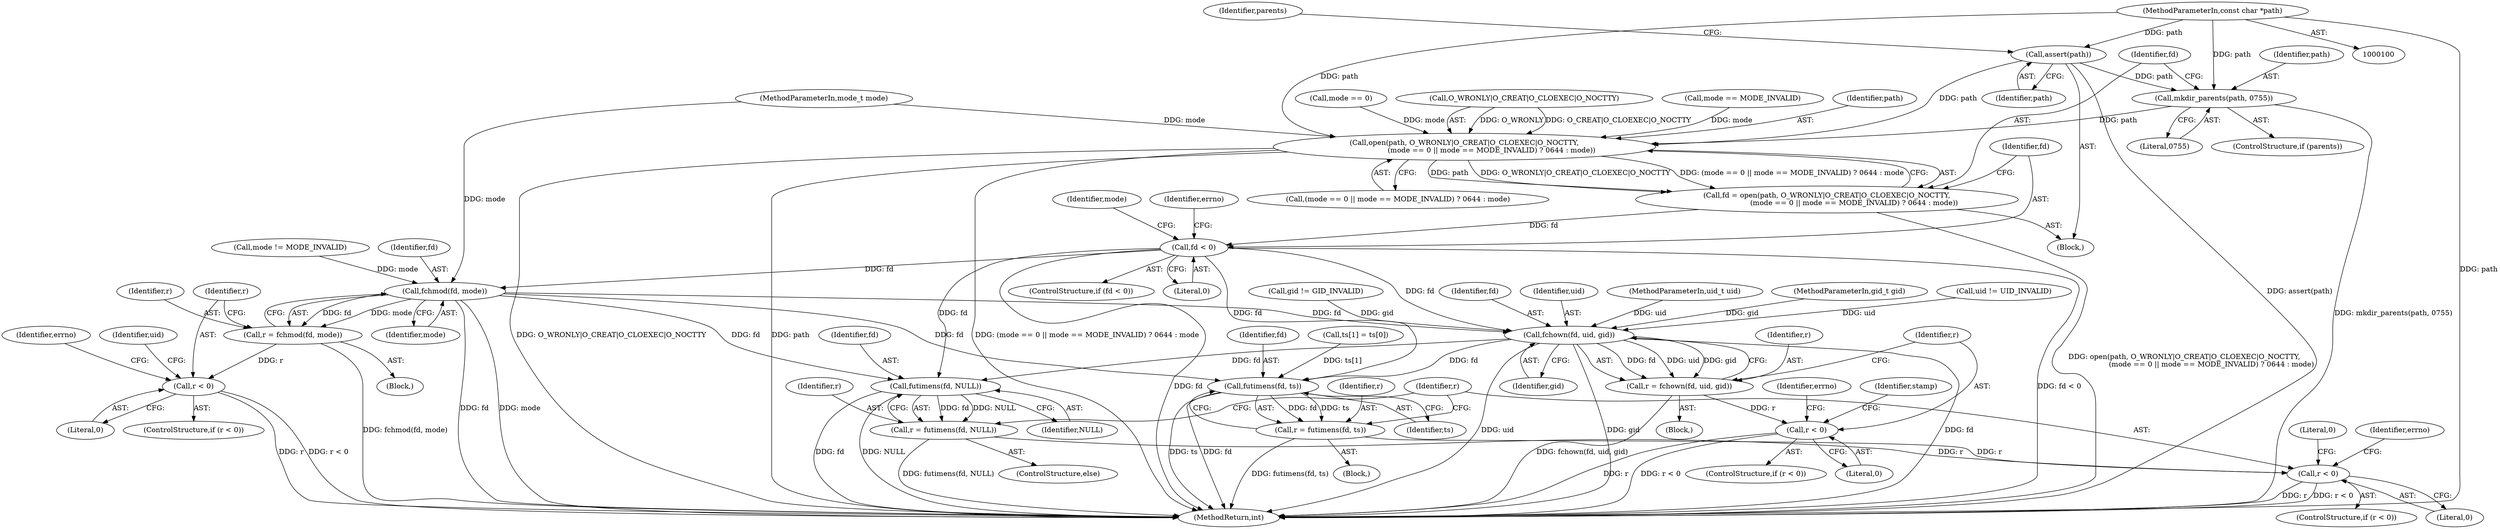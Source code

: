 digraph "0_systemd_06eeacb6fe029804f296b065b3ce91e796e1cd0e@API" {
"1000110" [label="(Call,assert(path))"];
"1000101" [label="(MethodParameterIn,const char *path)"];
"1000114" [label="(Call,mkdir_parents(path, 0755))"];
"1000119" [label="(Call,open(path, O_WRONLY|O_CREAT|O_CLOEXEC|O_NOCTTY,\n                        (mode == 0 || mode == MODE_INVALID) ? 0644 : mode))"];
"1000117" [label="(Call,fd = open(path, O_WRONLY|O_CREAT|O_CLOEXEC|O_NOCTTY,\n                        (mode == 0 || mode == MODE_INVALID) ? 0644 : mode))"];
"1000139" [label="(Call,fd < 0)"];
"1000152" [label="(Call,fchmod(fd, mode))"];
"1000150" [label="(Call,r = fchmod(fd, mode))"];
"1000156" [label="(Call,r < 0)"];
"1000173" [label="(Call,fchown(fd, uid, gid))"];
"1000171" [label="(Call,r = fchown(fd, uid, gid))"];
"1000178" [label="(Call,r < 0)"];
"1000205" [label="(Call,futimens(fd, ts))"];
"1000203" [label="(Call,r = futimens(fd, ts))"];
"1000215" [label="(Call,r < 0)"];
"1000211" [label="(Call,futimens(fd, NULL))"];
"1000209" [label="(Call,r = futimens(fd, NULL))"];
"1000158" [label="(Literal,0)"];
"1000183" [label="(Identifier,errno)"];
"1000174" [label="(Identifier,fd)"];
"1000172" [label="(Identifier,r)"];
"1000209" [label="(Call,r = futimens(fd, NULL))"];
"1000113" [label="(Identifier,parents)"];
"1000115" [label="(Identifier,path)"];
"1000106" [label="(MethodParameterIn,mode_t mode)"];
"1000175" [label="(Identifier,uid)"];
"1000212" [label="(Identifier,fd)"];
"1000178" [label="(Call,r < 0)"];
"1000211" [label="(Call,futimens(fd, NULL))"];
"1000146" [label="(Call,mode != MODE_INVALID)"];
"1000205" [label="(Call,futimens(fd, ts))"];
"1000150" [label="(Call,r = fchmod(fd, mode))"];
"1000147" [label="(Identifier,mode)"];
"1000177" [label="(ControlStructure,if (r < 0))"];
"1000144" [label="(Identifier,errno)"];
"1000179" [label="(Identifier,r)"];
"1000156" [label="(Call,r < 0)"];
"1000118" [label="(Identifier,fd)"];
"1000222" [label="(Literal,0)"];
"1000138" [label="(ControlStructure,if (fd < 0))"];
"1000141" [label="(Literal,0)"];
"1000149" [label="(Block,)"];
"1000214" [label="(ControlStructure,if (r < 0))"];
"1000130" [label="(Call,mode == 0)"];
"1000155" [label="(ControlStructure,if (r < 0))"];
"1000171" [label="(Call,r = fchown(fd, uid, gid))"];
"1000188" [label="(Block,)"];
"1000216" [label="(Identifier,r)"];
"1000104" [label="(MethodParameterIn,uid_t uid)"];
"1000151" [label="(Identifier,r)"];
"1000110" [label="(Call,assert(path))"];
"1000111" [label="(Identifier,path)"];
"1000165" [label="(Identifier,uid)"];
"1000140" [label="(Identifier,fd)"];
"1000213" [label="(Identifier,NULL)"];
"1000208" [label="(ControlStructure,else)"];
"1000223" [label="(MethodReturn,int)"];
"1000116" [label="(Literal,0755)"];
"1000107" [label="(Block,)"];
"1000121" [label="(Call,O_WRONLY|O_CREAT|O_CLOEXEC|O_NOCTTY)"];
"1000105" [label="(MethodParameterIn,gid_t gid)"];
"1000133" [label="(Call,mode == MODE_INVALID)"];
"1000152" [label="(Call,fchmod(fd, mode))"];
"1000206" [label="(Identifier,fd)"];
"1000120" [label="(Identifier,path)"];
"1000114" [label="(Call,mkdir_parents(path, 0755))"];
"1000153" [label="(Identifier,fd)"];
"1000173" [label="(Call,fchown(fd, uid, gid))"];
"1000161" [label="(Identifier,errno)"];
"1000170" [label="(Block,)"];
"1000186" [label="(Identifier,stamp)"];
"1000217" [label="(Literal,0)"];
"1000117" [label="(Call,fd = open(path, O_WRONLY|O_CREAT|O_CLOEXEC|O_NOCTTY,\n                        (mode == 0 || mode == MODE_INVALID) ? 0644 : mode))"];
"1000157" [label="(Identifier,r)"];
"1000139" [label="(Call,fd < 0)"];
"1000176" [label="(Identifier,gid)"];
"1000164" [label="(Call,uid != UID_INVALID)"];
"1000180" [label="(Literal,0)"];
"1000119" [label="(Call,open(path, O_WRONLY|O_CREAT|O_CLOEXEC|O_NOCTTY,\n                        (mode == 0 || mode == MODE_INVALID) ? 0644 : mode))"];
"1000220" [label="(Identifier,errno)"];
"1000207" [label="(Identifier,ts)"];
"1000101" [label="(MethodParameterIn,const char *path)"];
"1000196" [label="(Call,ts[1] = ts[0])"];
"1000203" [label="(Call,r = futimens(fd, ts))"];
"1000128" [label="(Call,(mode == 0 || mode == MODE_INVALID) ? 0644 : mode)"];
"1000204" [label="(Identifier,r)"];
"1000154" [label="(Identifier,mode)"];
"1000112" [label="(ControlStructure,if (parents))"];
"1000167" [label="(Call,gid != GID_INVALID)"];
"1000215" [label="(Call,r < 0)"];
"1000210" [label="(Identifier,r)"];
"1000110" -> "1000107"  [label="AST: "];
"1000110" -> "1000111"  [label="CFG: "];
"1000111" -> "1000110"  [label="AST: "];
"1000113" -> "1000110"  [label="CFG: "];
"1000110" -> "1000223"  [label="DDG: assert(path)"];
"1000101" -> "1000110"  [label="DDG: path"];
"1000110" -> "1000114"  [label="DDG: path"];
"1000110" -> "1000119"  [label="DDG: path"];
"1000101" -> "1000100"  [label="AST: "];
"1000101" -> "1000223"  [label="DDG: path"];
"1000101" -> "1000114"  [label="DDG: path"];
"1000101" -> "1000119"  [label="DDG: path"];
"1000114" -> "1000112"  [label="AST: "];
"1000114" -> "1000116"  [label="CFG: "];
"1000115" -> "1000114"  [label="AST: "];
"1000116" -> "1000114"  [label="AST: "];
"1000118" -> "1000114"  [label="CFG: "];
"1000114" -> "1000223"  [label="DDG: mkdir_parents(path, 0755)"];
"1000114" -> "1000119"  [label="DDG: path"];
"1000119" -> "1000117"  [label="AST: "];
"1000119" -> "1000128"  [label="CFG: "];
"1000120" -> "1000119"  [label="AST: "];
"1000121" -> "1000119"  [label="AST: "];
"1000128" -> "1000119"  [label="AST: "];
"1000117" -> "1000119"  [label="CFG: "];
"1000119" -> "1000223"  [label="DDG: O_WRONLY|O_CREAT|O_CLOEXEC|O_NOCTTY"];
"1000119" -> "1000223"  [label="DDG: path"];
"1000119" -> "1000223"  [label="DDG: (mode == 0 || mode == MODE_INVALID) ? 0644 : mode"];
"1000119" -> "1000117"  [label="DDG: path"];
"1000119" -> "1000117"  [label="DDG: O_WRONLY|O_CREAT|O_CLOEXEC|O_NOCTTY"];
"1000119" -> "1000117"  [label="DDG: (mode == 0 || mode == MODE_INVALID) ? 0644 : mode"];
"1000121" -> "1000119"  [label="DDG: O_WRONLY"];
"1000121" -> "1000119"  [label="DDG: O_CREAT|O_CLOEXEC|O_NOCTTY"];
"1000133" -> "1000119"  [label="DDG: mode"];
"1000130" -> "1000119"  [label="DDG: mode"];
"1000106" -> "1000119"  [label="DDG: mode"];
"1000117" -> "1000107"  [label="AST: "];
"1000118" -> "1000117"  [label="AST: "];
"1000140" -> "1000117"  [label="CFG: "];
"1000117" -> "1000223"  [label="DDG: open(path, O_WRONLY|O_CREAT|O_CLOEXEC|O_NOCTTY,\n                        (mode == 0 || mode == MODE_INVALID) ? 0644 : mode)"];
"1000117" -> "1000139"  [label="DDG: fd"];
"1000139" -> "1000138"  [label="AST: "];
"1000139" -> "1000141"  [label="CFG: "];
"1000140" -> "1000139"  [label="AST: "];
"1000141" -> "1000139"  [label="AST: "];
"1000144" -> "1000139"  [label="CFG: "];
"1000147" -> "1000139"  [label="CFG: "];
"1000139" -> "1000223"  [label="DDG: fd < 0"];
"1000139" -> "1000223"  [label="DDG: fd"];
"1000139" -> "1000152"  [label="DDG: fd"];
"1000139" -> "1000173"  [label="DDG: fd"];
"1000139" -> "1000205"  [label="DDG: fd"];
"1000139" -> "1000211"  [label="DDG: fd"];
"1000152" -> "1000150"  [label="AST: "];
"1000152" -> "1000154"  [label="CFG: "];
"1000153" -> "1000152"  [label="AST: "];
"1000154" -> "1000152"  [label="AST: "];
"1000150" -> "1000152"  [label="CFG: "];
"1000152" -> "1000223"  [label="DDG: fd"];
"1000152" -> "1000223"  [label="DDG: mode"];
"1000152" -> "1000150"  [label="DDG: fd"];
"1000152" -> "1000150"  [label="DDG: mode"];
"1000146" -> "1000152"  [label="DDG: mode"];
"1000106" -> "1000152"  [label="DDG: mode"];
"1000152" -> "1000173"  [label="DDG: fd"];
"1000152" -> "1000205"  [label="DDG: fd"];
"1000152" -> "1000211"  [label="DDG: fd"];
"1000150" -> "1000149"  [label="AST: "];
"1000151" -> "1000150"  [label="AST: "];
"1000157" -> "1000150"  [label="CFG: "];
"1000150" -> "1000223"  [label="DDG: fchmod(fd, mode)"];
"1000150" -> "1000156"  [label="DDG: r"];
"1000156" -> "1000155"  [label="AST: "];
"1000156" -> "1000158"  [label="CFG: "];
"1000157" -> "1000156"  [label="AST: "];
"1000158" -> "1000156"  [label="AST: "];
"1000161" -> "1000156"  [label="CFG: "];
"1000165" -> "1000156"  [label="CFG: "];
"1000156" -> "1000223"  [label="DDG: r"];
"1000156" -> "1000223"  [label="DDG: r < 0"];
"1000173" -> "1000171"  [label="AST: "];
"1000173" -> "1000176"  [label="CFG: "];
"1000174" -> "1000173"  [label="AST: "];
"1000175" -> "1000173"  [label="AST: "];
"1000176" -> "1000173"  [label="AST: "];
"1000171" -> "1000173"  [label="CFG: "];
"1000173" -> "1000223"  [label="DDG: gid"];
"1000173" -> "1000223"  [label="DDG: fd"];
"1000173" -> "1000223"  [label="DDG: uid"];
"1000173" -> "1000171"  [label="DDG: fd"];
"1000173" -> "1000171"  [label="DDG: uid"];
"1000173" -> "1000171"  [label="DDG: gid"];
"1000164" -> "1000173"  [label="DDG: uid"];
"1000104" -> "1000173"  [label="DDG: uid"];
"1000167" -> "1000173"  [label="DDG: gid"];
"1000105" -> "1000173"  [label="DDG: gid"];
"1000173" -> "1000205"  [label="DDG: fd"];
"1000173" -> "1000211"  [label="DDG: fd"];
"1000171" -> "1000170"  [label="AST: "];
"1000172" -> "1000171"  [label="AST: "];
"1000179" -> "1000171"  [label="CFG: "];
"1000171" -> "1000223"  [label="DDG: fchown(fd, uid, gid)"];
"1000171" -> "1000178"  [label="DDG: r"];
"1000178" -> "1000177"  [label="AST: "];
"1000178" -> "1000180"  [label="CFG: "];
"1000179" -> "1000178"  [label="AST: "];
"1000180" -> "1000178"  [label="AST: "];
"1000183" -> "1000178"  [label="CFG: "];
"1000186" -> "1000178"  [label="CFG: "];
"1000178" -> "1000223"  [label="DDG: r < 0"];
"1000178" -> "1000223"  [label="DDG: r"];
"1000205" -> "1000203"  [label="AST: "];
"1000205" -> "1000207"  [label="CFG: "];
"1000206" -> "1000205"  [label="AST: "];
"1000207" -> "1000205"  [label="AST: "];
"1000203" -> "1000205"  [label="CFG: "];
"1000205" -> "1000223"  [label="DDG: fd"];
"1000205" -> "1000223"  [label="DDG: ts"];
"1000205" -> "1000203"  [label="DDG: fd"];
"1000205" -> "1000203"  [label="DDG: ts"];
"1000196" -> "1000205"  [label="DDG: ts[1]"];
"1000203" -> "1000188"  [label="AST: "];
"1000204" -> "1000203"  [label="AST: "];
"1000216" -> "1000203"  [label="CFG: "];
"1000203" -> "1000223"  [label="DDG: futimens(fd, ts)"];
"1000203" -> "1000215"  [label="DDG: r"];
"1000215" -> "1000214"  [label="AST: "];
"1000215" -> "1000217"  [label="CFG: "];
"1000216" -> "1000215"  [label="AST: "];
"1000217" -> "1000215"  [label="AST: "];
"1000220" -> "1000215"  [label="CFG: "];
"1000222" -> "1000215"  [label="CFG: "];
"1000215" -> "1000223"  [label="DDG: r"];
"1000215" -> "1000223"  [label="DDG: r < 0"];
"1000209" -> "1000215"  [label="DDG: r"];
"1000211" -> "1000209"  [label="AST: "];
"1000211" -> "1000213"  [label="CFG: "];
"1000212" -> "1000211"  [label="AST: "];
"1000213" -> "1000211"  [label="AST: "];
"1000209" -> "1000211"  [label="CFG: "];
"1000211" -> "1000223"  [label="DDG: fd"];
"1000211" -> "1000223"  [label="DDG: NULL"];
"1000211" -> "1000209"  [label="DDG: fd"];
"1000211" -> "1000209"  [label="DDG: NULL"];
"1000209" -> "1000208"  [label="AST: "];
"1000210" -> "1000209"  [label="AST: "];
"1000216" -> "1000209"  [label="CFG: "];
"1000209" -> "1000223"  [label="DDG: futimens(fd, NULL)"];
}
